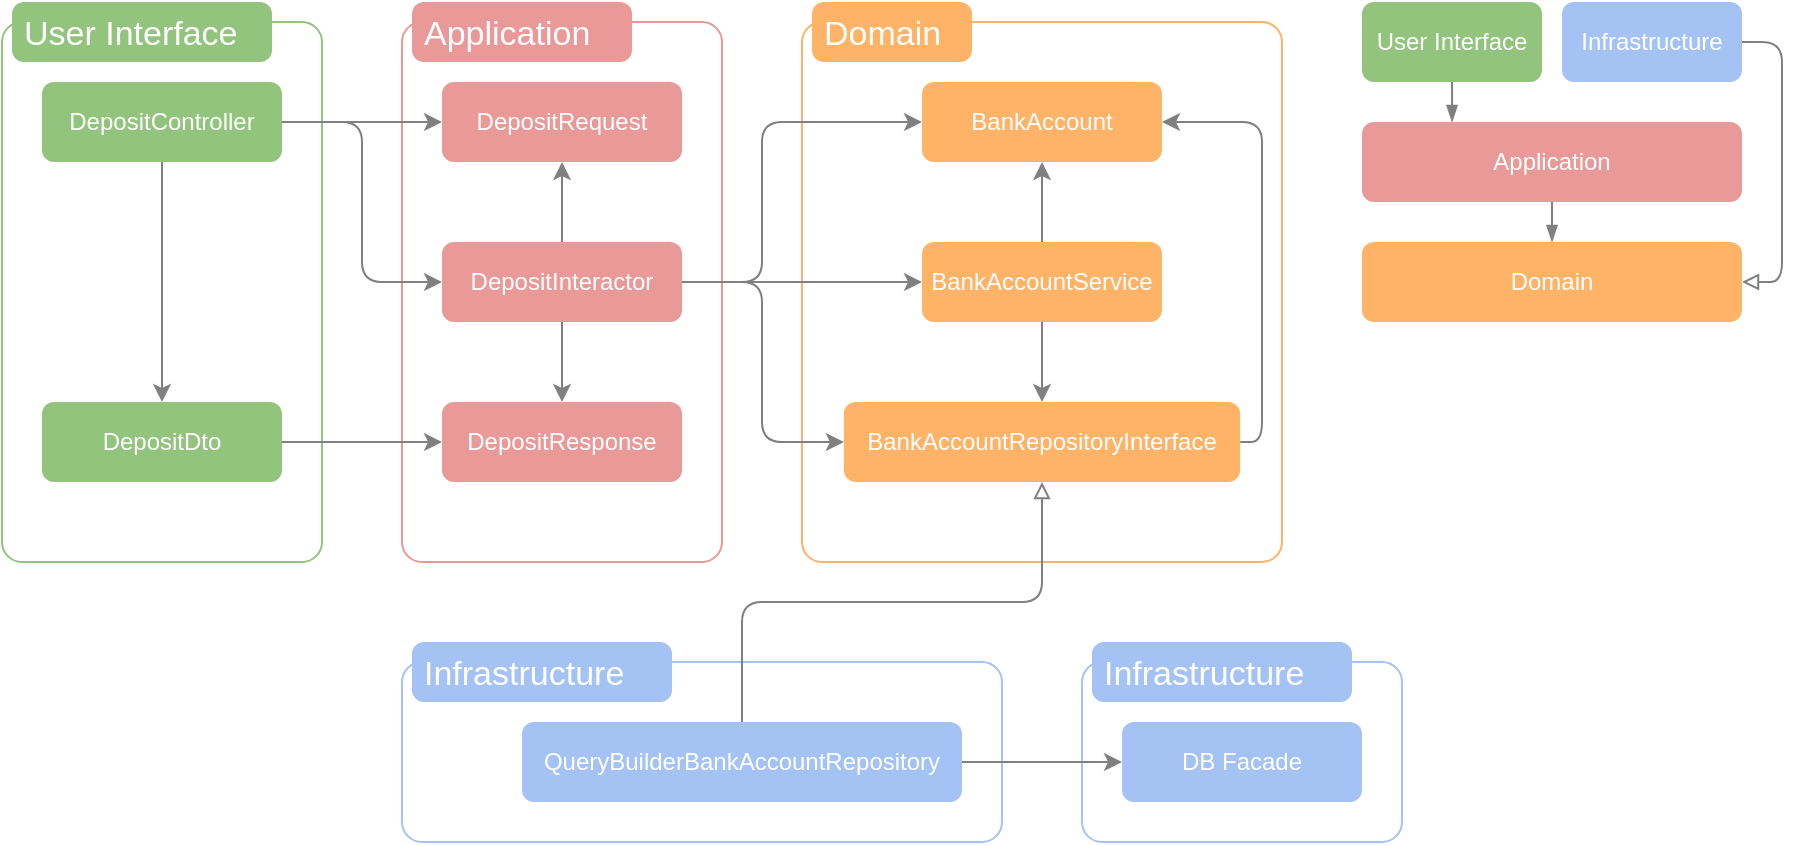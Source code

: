 <mxfile>
    <diagram id="9GOSIzSt5ZUlFtkNZdQf" name="Page-1">
        <mxGraphModel dx="1168" dy="579" grid="1" gridSize="10" guides="1" tooltips="1" connect="1" arrows="1" fold="1" page="1" pageScale="1" pageWidth="850" pageHeight="1100" math="0" shadow="0">
            <root>
                <mxCell id="0"/>
                <mxCell id="1" parent="0"/>
                <mxCell id="242" value="" style="shape=mxgraph.mockup.containers.marginRect;rectMarginTop=10;strokeColor=#A4C2F4;strokeWidth=1;dashed=0;rounded=1;arcSize=5;recursiveResize=0;fillColor=none;" parent="1" vertex="1">
                    <mxGeometry x="580" y="360" width="160" height="100" as="geometry"/>
                </mxCell>
                <mxCell id="243" value="Infrastructure" style="shape=rect;strokeColor=none;fillColor=#a4c2f4;strokeWidth=1;dashed=0;rounded=1;arcSize=20;fontColor=#ffffff;fontSize=17;spacing=2;spacingTop=-2;align=left;autosize=1;spacingLeft=4;resizeWidth=0;resizeHeight=0;perimeter=none;" parent="242" vertex="1">
                    <mxGeometry x="5" width="130" height="30" as="geometry"/>
                </mxCell>
                <mxCell id="244" value="&lt;span style=&quot;color: rgb(255, 255, 255);&quot;&gt;DB Facade&lt;/span&gt;" style="rounded=1;whiteSpace=wrap;html=1;fillColor=#a4c2f4ff;strokeColor=none;" parent="242" vertex="1">
                    <mxGeometry x="20" y="40" width="120" height="40" as="geometry"/>
                </mxCell>
                <mxCell id="245" value="" style="shape=mxgraph.mockup.containers.marginRect;rectMarginTop=10;strokeColor=#FFB366;strokeWidth=1;dashed=0;rounded=1;arcSize=5;recursiveResize=0;fillColor=none;" parent="1" vertex="1">
                    <mxGeometry x="440" y="40" width="240" height="280" as="geometry"/>
                </mxCell>
                <mxCell id="246" value="Domain" style="shape=rect;strokeColor=none;fillColor=#FFB366;strokeWidth=1;dashed=0;rounded=1;arcSize=20;fontColor=#ffffff;fontSize=17;spacing=2;spacingTop=-2;align=left;autosize=1;spacingLeft=4;resizeWidth=0;resizeHeight=0;perimeter=none;" parent="245" vertex="1">
                    <mxGeometry x="5" width="80" height="30" as="geometry"/>
                </mxCell>
                <mxCell id="247" value="&lt;font color=&quot;#ffffff&quot;&gt;BankAccount&lt;/font&gt;" style="rounded=1;whiteSpace=wrap;html=1;fillColor=#FFB366;strokeColor=none;" parent="245" vertex="1">
                    <mxGeometry x="60" y="40" width="120" height="40" as="geometry"/>
                </mxCell>
                <mxCell id="248" style="edgeStyle=none;html=1;entryX=0.5;entryY=1;entryDx=0;entryDy=0;strokeColor=#808080;" parent="245" source="249" target="247" edge="1">
                    <mxGeometry relative="1" as="geometry"/>
                </mxCell>
                <mxCell id="274" style="edgeStyle=none;html=1;entryX=0.5;entryY=0;entryDx=0;entryDy=0;strokeColor=#808080;endArrow=classic;endFill=1;" parent="245" source="249" target="273" edge="1">
                    <mxGeometry relative="1" as="geometry"/>
                </mxCell>
                <mxCell id="249" value="&lt;font color=&quot;#ffffff&quot;&gt;BankAccountService&lt;br&gt;&lt;/font&gt;" style="rounded=1;whiteSpace=wrap;html=1;fillColor=#FFB366;strokeColor=none;" parent="245" vertex="1">
                    <mxGeometry x="60" y="120" width="120" height="40" as="geometry"/>
                </mxCell>
                <mxCell id="277" style="edgeStyle=none;html=1;entryX=1;entryY=0.5;entryDx=0;entryDy=0;strokeColor=#808080;endArrow=classic;endFill=1;" parent="245" source="273" target="247" edge="1">
                    <mxGeometry relative="1" as="geometry">
                        <Array as="points">
                            <mxPoint x="230" y="220"/>
                            <mxPoint x="230" y="60"/>
                        </Array>
                    </mxGeometry>
                </mxCell>
                <mxCell id="273" value="&lt;span style=&quot;color: rgb(255, 255, 255);&quot;&gt;BankAccount&lt;/span&gt;&lt;font color=&quot;#ffffff&quot;&gt;RepositoryInterface&lt;/font&gt;&lt;font color=&quot;#ffffff&quot;&gt;&lt;br&gt;&lt;/font&gt;" style="rounded=1;whiteSpace=wrap;html=1;fillColor=#FFB366;strokeColor=none;" parent="245" vertex="1">
                    <mxGeometry x="20.94" y="200" width="198.12" height="40" as="geometry"/>
                </mxCell>
                <mxCell id="250" value="" style="shape=mxgraph.mockup.containers.marginRect;rectMarginTop=10;strokeColor=#93C47D;strokeWidth=1;dashed=0;rounded=1;arcSize=5;recursiveResize=0;fillColor=none;" parent="1" vertex="1">
                    <mxGeometry x="40" y="40" width="160" height="280" as="geometry"/>
                </mxCell>
                <mxCell id="251" value="User Interface" style="shape=rect;strokeColor=none;fillColor=#93c47d;strokeWidth=1;dashed=0;rounded=1;arcSize=20;fontColor=#ffffff;fontSize=17;spacing=2;spacingTop=-2;align=left;autosize=1;spacingLeft=4;resizeWidth=0;resizeHeight=0;perimeter=none;" parent="250" vertex="1">
                    <mxGeometry x="5" width="130" height="30" as="geometry"/>
                </mxCell>
                <mxCell id="252" value="&lt;span style=&quot;color: rgb(255, 255, 255);&quot;&gt;Deposit&lt;/span&gt;&lt;span style=&quot;color: rgb(255, 255, 255);&quot;&gt;Dto&lt;/span&gt;" style="rounded=1;whiteSpace=wrap;html=1;fillColor=#93c47dff;strokeColor=none;" parent="250" vertex="1">
                    <mxGeometry x="20" y="200" width="120" height="40" as="geometry"/>
                </mxCell>
                <mxCell id="253" value="&lt;span style=&quot;color: rgb(255, 255, 255);&quot;&gt;Deposit&lt;/span&gt;&lt;font color=&quot;#ffffff&quot;&gt;Controller&lt;/font&gt;" style="rounded=1;whiteSpace=wrap;html=1;fillColor=#93c47dff;strokeColor=none;" parent="250" vertex="1">
                    <mxGeometry x="20" y="40" width="120" height="40" as="geometry"/>
                </mxCell>
                <mxCell id="254" style="edgeStyle=none;jumpSize=6;html=1;strokeWidth=1;strokeColor=#808080;" parent="250" source="253" target="252" edge="1">
                    <mxGeometry relative="1" as="geometry"/>
                </mxCell>
                <mxCell id="255" value="" style="shape=mxgraph.mockup.containers.marginRect;rectMarginTop=10;strokeColor=#EA9999;strokeWidth=1;dashed=0;rounded=1;arcSize=5;recursiveResize=0;fillColor=none;" parent="1" vertex="1">
                    <mxGeometry x="240" y="40" width="160" height="280" as="geometry"/>
                </mxCell>
                <mxCell id="256" value="Application" style="shape=rect;strokeColor=none;fillColor=#ea9999;strokeWidth=1;dashed=0;rounded=1;arcSize=20;fontColor=#ffffff;fontSize=17;spacing=2;spacingTop=-2;align=left;autosize=1;spacingLeft=4;resizeWidth=0;resizeHeight=0;perimeter=none;" parent="255" vertex="1">
                    <mxGeometry x="5" width="110" height="30" as="geometry"/>
                </mxCell>
                <mxCell id="257" value="&lt;span style=&quot;color: rgb(255, 255, 255);&quot;&gt;Deposit&lt;/span&gt;&lt;font color=&quot;#ffffff&quot;&gt;Request&lt;/font&gt;" style="rounded=1;whiteSpace=wrap;html=1;fillColor=#ea9999ff;strokeColor=none;" parent="255" vertex="1">
                    <mxGeometry x="20" y="40" width="120" height="40" as="geometry"/>
                </mxCell>
                <mxCell id="258" value="&lt;span style=&quot;color: rgb(255, 255, 255);&quot;&gt;Deposit&lt;/span&gt;&lt;font color=&quot;#ffffff&quot;&gt;Response&lt;/font&gt;" style="rounded=1;whiteSpace=wrap;html=1;fillColor=#ea9999ff;strokeColor=none;" parent="255" vertex="1">
                    <mxGeometry x="20" y="200" width="120" height="40" as="geometry"/>
                </mxCell>
                <mxCell id="259" style="edgeStyle=none;html=1;entryX=0.5;entryY=1;entryDx=0;entryDy=0;strokeColor=#808080;" parent="255" source="261" target="257" edge="1">
                    <mxGeometry relative="1" as="geometry"/>
                </mxCell>
                <mxCell id="260" style="edgeStyle=none;html=1;entryX=0.5;entryY=0;entryDx=0;entryDy=0;strokeColor=#808080;" parent="255" source="261" target="258" edge="1">
                    <mxGeometry relative="1" as="geometry"/>
                </mxCell>
                <mxCell id="261" value="&lt;span style=&quot;color: rgb(255, 255, 255);&quot;&gt;Deposit&lt;/span&gt;&lt;font color=&quot;#ffffff&quot;&gt;Interactor&lt;/font&gt;" style="rounded=1;whiteSpace=wrap;html=1;fillColor=#ea9999ff;strokeColor=none;" parent="255" vertex="1">
                    <mxGeometry x="20" y="120" width="120" height="40" as="geometry"/>
                </mxCell>
                <mxCell id="262" style="edgeStyle=none;html=1;strokeColor=#808080;" parent="1" source="261" target="249" edge="1">
                    <mxGeometry relative="1" as="geometry"/>
                </mxCell>
                <mxCell id="263" style="edgeStyle=none;html=1;entryX=0;entryY=0.5;entryDx=0;entryDy=0;strokeColor=#808080;" parent="1" source="252" target="258" edge="1">
                    <mxGeometry relative="1" as="geometry"/>
                </mxCell>
                <mxCell id="264" style="edgeStyle=none;html=1;entryX=0;entryY=0.5;entryDx=0;entryDy=0;strokeColor=#808080;" parent="1" source="261" target="247" edge="1">
                    <mxGeometry relative="1" as="geometry">
                        <Array as="points">
                            <mxPoint x="420" y="180"/>
                            <mxPoint x="420" y="100"/>
                        </Array>
                    </mxGeometry>
                </mxCell>
                <mxCell id="265" style="edgeStyle=none;html=1;strokeColor=#808080;" parent="1" source="253" target="257" edge="1">
                    <mxGeometry relative="1" as="geometry"/>
                </mxCell>
                <mxCell id="266" style="edgeStyle=none;html=1;entryX=0;entryY=0.5;entryDx=0;entryDy=0;strokeColor=#808080;" parent="1" source="253" target="261" edge="1">
                    <mxGeometry relative="1" as="geometry">
                        <Array as="points">
                            <mxPoint x="220" y="100"/>
                            <mxPoint x="220" y="180"/>
                        </Array>
                    </mxGeometry>
                </mxCell>
                <mxCell id="267" value="" style="shape=mxgraph.mockup.containers.marginRect;rectMarginTop=10;strokeColor=#A4C2F4;strokeWidth=1;dashed=0;rounded=1;arcSize=5;recursiveResize=0;fillColor=none;" parent="1" vertex="1">
                    <mxGeometry x="240" y="360" width="300" height="100" as="geometry"/>
                </mxCell>
                <mxCell id="268" value="Infrastructure" style="shape=rect;strokeColor=none;fillColor=#a4c2f4;strokeWidth=1;dashed=0;rounded=1;arcSize=20;fontColor=#ffffff;fontSize=17;spacing=2;spacingTop=-2;align=left;autosize=1;spacingLeft=4;resizeWidth=0;resizeHeight=0;perimeter=none;" parent="267" vertex="1">
                    <mxGeometry x="5" width="130" height="30" as="geometry"/>
                </mxCell>
                <mxCell id="269" value="&lt;span style=&quot;color: rgb(255, 255, 255);&quot;&gt;QueryBuilderBankAccountRepository&lt;/span&gt;" style="rounded=1;whiteSpace=wrap;html=1;fillColor=#a4c2f4ff;strokeColor=none;" parent="267" vertex="1">
                    <mxGeometry x="60" y="40" width="220" height="40" as="geometry"/>
                </mxCell>
                <mxCell id="270" style="edgeStyle=none;html=1;strokeColor=#808080;" parent="1" source="269" target="244" edge="1">
                    <mxGeometry relative="1" as="geometry"/>
                </mxCell>
                <mxCell id="275" style="edgeStyle=none;html=1;entryX=0;entryY=0.5;entryDx=0;entryDy=0;strokeColor=#808080;endArrow=classic;endFill=1;" parent="1" source="261" target="273" edge="1">
                    <mxGeometry relative="1" as="geometry">
                        <Array as="points">
                            <mxPoint x="420" y="180"/>
                            <mxPoint x="420" y="260"/>
                        </Array>
                    </mxGeometry>
                </mxCell>
                <mxCell id="276" style="edgeStyle=none;html=1;entryX=0.5;entryY=1;entryDx=0;entryDy=0;strokeColor=#808080;endArrow=block;endFill=0;" parent="1" source="269" target="273" edge="1">
                    <mxGeometry relative="1" as="geometry">
                        <Array as="points">
                            <mxPoint x="410" y="340"/>
                            <mxPoint x="560" y="340"/>
                        </Array>
                    </mxGeometry>
                </mxCell>
                <mxCell id="287" style="edgeStyle=none;html=1;entryX=0.237;entryY=0;entryDx=0;entryDy=0;entryPerimeter=0;strokeColor=#808080;endArrow=blockThin;endFill=1;" edge="1" parent="1" source="278" target="279">
                    <mxGeometry relative="1" as="geometry"/>
                </mxCell>
                <mxCell id="278" value="&lt;font color=&quot;#ffffff&quot;&gt;User Interface&lt;/font&gt;" style="rounded=1;whiteSpace=wrap;html=1;fillColor=#93c47dff;strokeColor=none;glass=0;shadow=0;" vertex="1" parent="1">
                    <mxGeometry x="720" y="40" width="90" height="40" as="geometry"/>
                </mxCell>
                <mxCell id="286" style="edgeStyle=none;html=1;entryX=0.5;entryY=0;entryDx=0;entryDy=0;strokeColor=#808080;endArrow=blockThin;endFill=1;" edge="1" parent="1" source="279" target="280">
                    <mxGeometry relative="1" as="geometry"/>
                </mxCell>
                <mxCell id="279" value="&lt;font color=&quot;#ffffff&quot;&gt;Application&lt;br&gt;&lt;/font&gt;" style="rounded=1;whiteSpace=wrap;html=1;fillColor=#ea9999ff;strokeColor=none;glass=0;shadow=0;" vertex="1" parent="1">
                    <mxGeometry x="720" y="100" width="190" height="40" as="geometry"/>
                </mxCell>
                <mxCell id="280" value="&lt;font color=&quot;#ffffff&quot;&gt;Domain&lt;/font&gt;" style="rounded=1;whiteSpace=wrap;html=1;fillColor=#FFB366;strokeColor=none;glass=0;shadow=0;" vertex="1" parent="1">
                    <mxGeometry x="720" y="160" width="190" height="40" as="geometry"/>
                </mxCell>
                <mxCell id="284" style="edgeStyle=none;html=1;entryX=1;entryY=0.5;entryDx=0;entryDy=0;endArrow=block;endFill=0;strokeColor=#808080;" edge="1" parent="1" source="281" target="280">
                    <mxGeometry relative="1" as="geometry">
                        <Array as="points">
                            <mxPoint x="930" y="60"/>
                            <mxPoint x="930" y="180"/>
                        </Array>
                    </mxGeometry>
                </mxCell>
                <mxCell id="281" value="&lt;font color=&quot;#ffffff&quot;&gt;Infrastructure&lt;/font&gt;" style="rounded=1;whiteSpace=wrap;html=1;fillColor=#a4c2f4ff;strokeColor=none;" vertex="1" parent="1">
                    <mxGeometry x="820" y="40" width="90" height="40" as="geometry"/>
                </mxCell>
            </root>
        </mxGraphModel>
    </diagram>
</mxfile>
